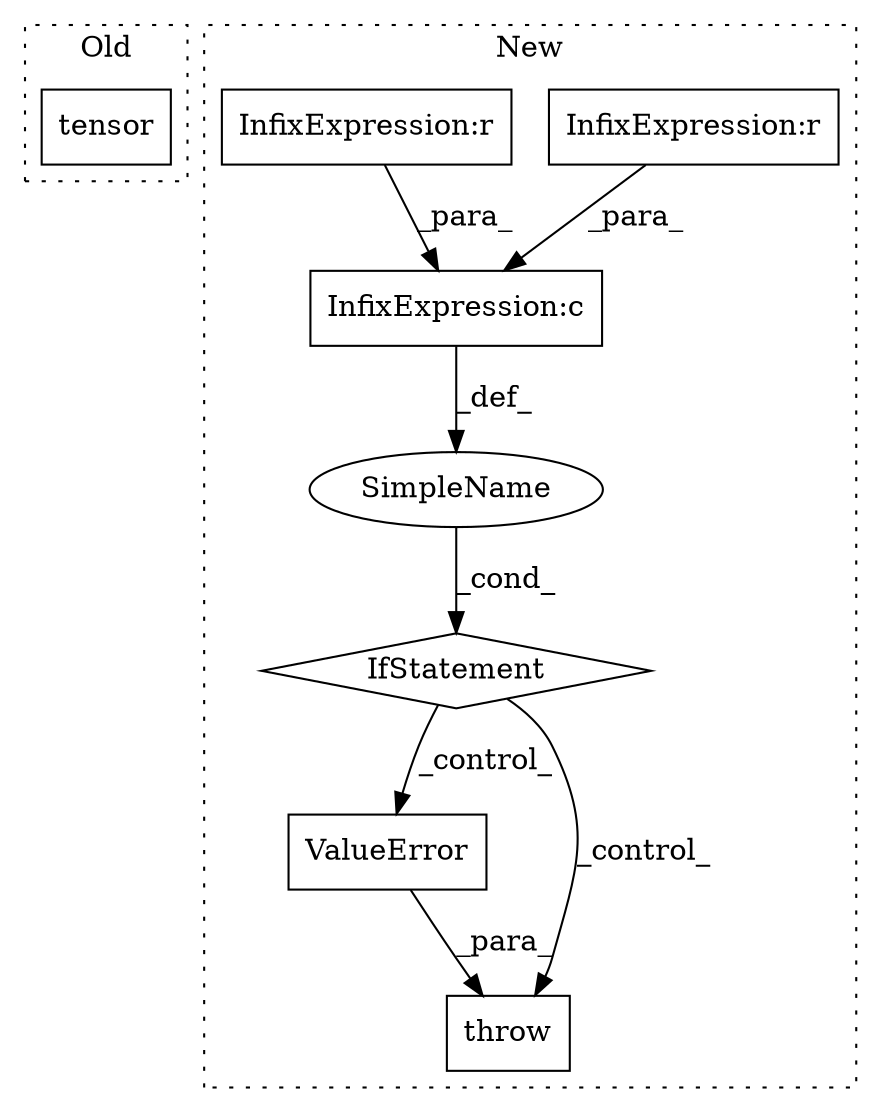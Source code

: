 digraph G {
subgraph cluster0 {
1 [label="tensor" a="32" s="9161,9171" l="7,1" shape="box"];
label = "Old";
style="dotted";
}
subgraph cluster1 {
2 [label="ValueError" a="32" s="8661,8842" l="11,1" shape="box"];
3 [label="IfStatement" a="25" s="8513,8645" l="4,2" shape="diamond"];
4 [label="SimpleName" a="42" s="" l="" shape="ellipse"];
5 [label="InfixExpression:r" a="27" s="8532" l="4" shape="box"];
6 [label="throw" a="53" s="8655" l="6" shape="box"];
7 [label="InfixExpression:c" a="27" s="8581" l="4" shape="box"];
8 [label="InfixExpression:r" a="27" s="8599" l="4" shape="box"];
label = "New";
style="dotted";
}
2 -> 6 [label="_para_"];
3 -> 2 [label="_control_"];
3 -> 6 [label="_control_"];
4 -> 3 [label="_cond_"];
5 -> 7 [label="_para_"];
7 -> 4 [label="_def_"];
8 -> 7 [label="_para_"];
}